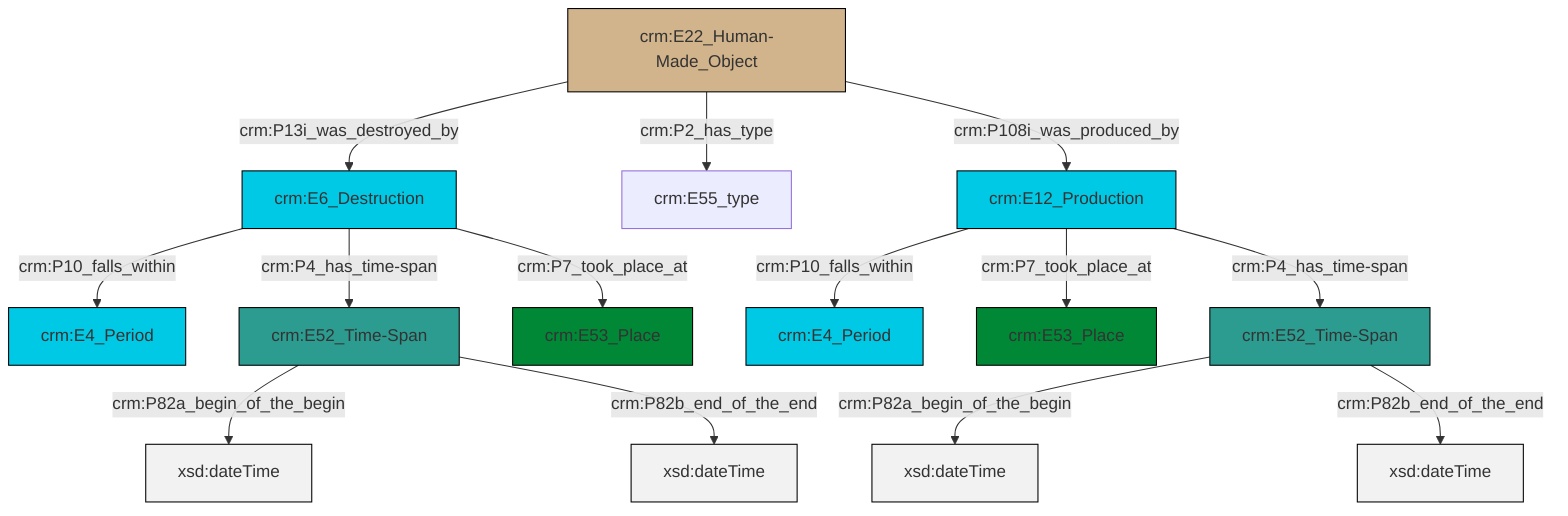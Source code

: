 graph TD
classDef Literal fill:#f2f2f2,stroke:#000000;
classDef CRM_Entity fill:#FFFFFF,stroke:#000000;
classDef Temporal_Entity fill:#00C9E6, stroke:#000000;
classDef Type fill:#E18312, stroke:#000000;
classDef Time-Span fill:#2C9C91, stroke:#000000;
classDef Appellation fill:#FFEB7F, stroke:#000000;
classDef Place fill:#008836, stroke:#000000;
classDef Persistent_Item fill:#B266B2, stroke:#000000;
classDef Conceptual_Object fill:#FFD700, stroke:#000000;
classDef Physical_Thing fill:#D2B48C, stroke:#000000;
classDef Actor fill:#f58aad, stroke:#000000;
classDef PC_Classes fill:#4ce600, stroke:#000000;
classDef Multi fill:#cccccc,stroke:#000000;

6["crm:E6_Destruction"]:::Temporal_Entity -->|crm:P7_took_place_at| 4["crm:E53_Place"]:::Place
9["crm:E22_Human-Made_Object"]:::Physical_Thing -->|crm:P2_has_type| 10["crm:E55_type"]:::Default
13["crm:E52_Time-Span"]:::Time-Span -->|crm:P82a_begin_of_the_begin| 15[xsd:dateTime]:::Literal
6["crm:E6_Destruction"]:::Temporal_Entity -->|crm:P4_has_time-span| 2["crm:E52_Time-Span"]:::Time-Span
13["crm:E52_Time-Span"]:::Time-Span -->|crm:P82b_end_of_the_end| 18[xsd:dateTime]:::Literal
6["crm:E6_Destruction"]:::Temporal_Entity -->|crm:P10_falls_within| 0["crm:E4_Period"]:::Temporal_Entity
19["crm:E12_Production"]:::Temporal_Entity -->|crm:P7_took_place_at| 11["crm:E53_Place"]:::Place
9["crm:E22_Human-Made_Object"]:::Physical_Thing -->|crm:P13i_was_destroyed_by| 6["crm:E6_Destruction"]:::Temporal_Entity
9["crm:E22_Human-Made_Object"]:::Physical_Thing -->|crm:P108i_was_produced_by| 19["crm:E12_Production"]:::Temporal_Entity
19["crm:E12_Production"]:::Temporal_Entity -->|crm:P10_falls_within| 7["crm:E4_Period"]:::Temporal_Entity
2["crm:E52_Time-Span"]:::Time-Span -->|crm:P82a_begin_of_the_begin| 22[xsd:dateTime]:::Literal
2["crm:E52_Time-Span"]:::Time-Span -->|crm:P82b_end_of_the_end| 23[xsd:dateTime]:::Literal
19["crm:E12_Production"]:::Temporal_Entity -->|crm:P4_has_time-span| 13["crm:E52_Time-Span"]:::Time-Span